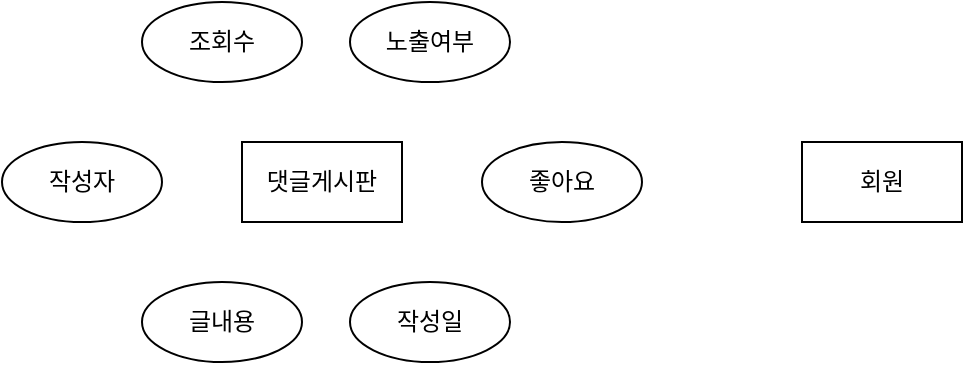 <mxfile version="24.4.9" type="device">
  <diagram name="페이지-1" id="DlQRHxOjIHaxaJh4YTPa">
    <mxGraphModel dx="794" dy="724" grid="1" gridSize="10" guides="1" tooltips="1" connect="1" arrows="1" fold="1" page="1" pageScale="1" pageWidth="827" pageHeight="1169" math="0" shadow="0">
      <root>
        <mxCell id="0" />
        <mxCell id="1" parent="0" />
        <mxCell id="eUK8ppFZYGkXxTk8Se6K-1" value="댓글게시판" style="whiteSpace=wrap;html=1;" vertex="1" parent="1">
          <mxGeometry x="280" y="120" width="80" height="40" as="geometry" />
        </mxCell>
        <mxCell id="eUK8ppFZYGkXxTk8Se6K-2" value="작성일" style="ellipse;whiteSpace=wrap;html=1;" vertex="1" parent="1">
          <mxGeometry x="334" y="190" width="80" height="40" as="geometry" />
        </mxCell>
        <mxCell id="eUK8ppFZYGkXxTk8Se6K-3" value="글내용" style="ellipse;whiteSpace=wrap;html=1;" vertex="1" parent="1">
          <mxGeometry x="230" y="190" width="80" height="40" as="geometry" />
        </mxCell>
        <mxCell id="eUK8ppFZYGkXxTk8Se6K-4" value="작성자" style="ellipse;whiteSpace=wrap;html=1;" vertex="1" parent="1">
          <mxGeometry x="160" y="120" width="80" height="40" as="geometry" />
        </mxCell>
        <mxCell id="eUK8ppFZYGkXxTk8Se6K-5" value="조회수" style="ellipse;whiteSpace=wrap;html=1;" vertex="1" parent="1">
          <mxGeometry x="230" y="50" width="80" height="40" as="geometry" />
        </mxCell>
        <mxCell id="eUK8ppFZYGkXxTk8Se6K-6" value="회원" style="whiteSpace=wrap;html=1;" vertex="1" parent="1">
          <mxGeometry x="560" y="120" width="80" height="40" as="geometry" />
        </mxCell>
        <mxCell id="eUK8ppFZYGkXxTk8Se6K-7" value="노출여부" style="ellipse;whiteSpace=wrap;html=1;" vertex="1" parent="1">
          <mxGeometry x="334" y="50" width="80" height="40" as="geometry" />
        </mxCell>
        <mxCell id="eUK8ppFZYGkXxTk8Se6K-8" value="좋아요" style="ellipse;whiteSpace=wrap;html=1;" vertex="1" parent="1">
          <mxGeometry x="400" y="120" width="80" height="40" as="geometry" />
        </mxCell>
      </root>
    </mxGraphModel>
  </diagram>
</mxfile>
